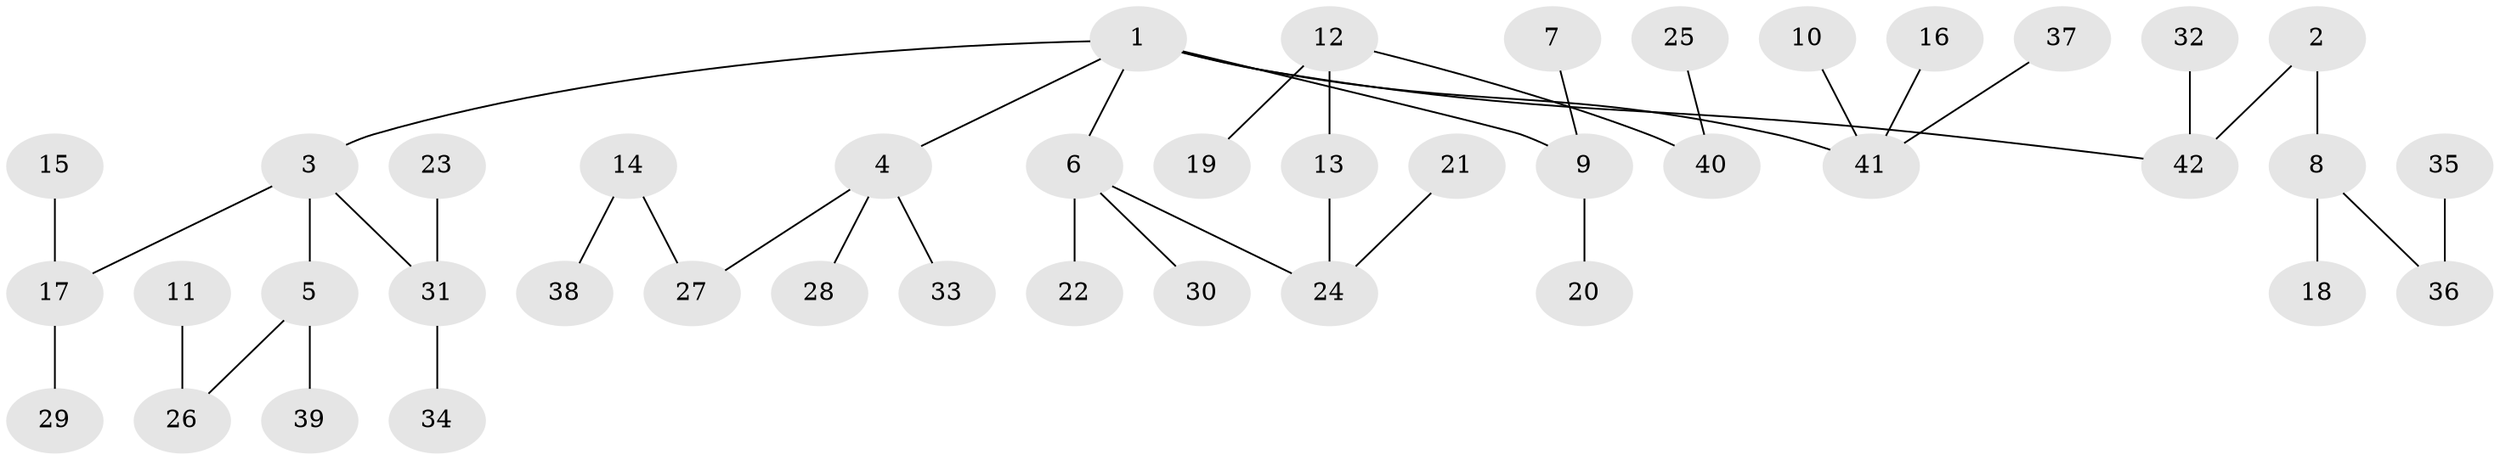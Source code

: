 // original degree distribution, {3: 0.1566265060240964, 6: 0.012048192771084338, 4: 0.0963855421686747, 5: 0.024096385542168676, 2: 0.21686746987951808, 1: 0.4939759036144578}
// Generated by graph-tools (version 1.1) at 2025/02/03/09/25 03:02:24]
// undirected, 42 vertices, 41 edges
graph export_dot {
graph [start="1"]
  node [color=gray90,style=filled];
  1;
  2;
  3;
  4;
  5;
  6;
  7;
  8;
  9;
  10;
  11;
  12;
  13;
  14;
  15;
  16;
  17;
  18;
  19;
  20;
  21;
  22;
  23;
  24;
  25;
  26;
  27;
  28;
  29;
  30;
  31;
  32;
  33;
  34;
  35;
  36;
  37;
  38;
  39;
  40;
  41;
  42;
  1 -- 3 [weight=1.0];
  1 -- 4 [weight=1.0];
  1 -- 6 [weight=1.0];
  1 -- 9 [weight=1.0];
  1 -- 41 [weight=1.0];
  1 -- 42 [weight=1.0];
  2 -- 8 [weight=1.0];
  2 -- 42 [weight=1.0];
  3 -- 5 [weight=1.0];
  3 -- 17 [weight=1.0];
  3 -- 31 [weight=1.0];
  4 -- 27 [weight=1.0];
  4 -- 28 [weight=1.0];
  4 -- 33 [weight=1.0];
  5 -- 26 [weight=1.0];
  5 -- 39 [weight=1.0];
  6 -- 22 [weight=1.0];
  6 -- 24 [weight=1.0];
  6 -- 30 [weight=1.0];
  7 -- 9 [weight=1.0];
  8 -- 18 [weight=1.0];
  8 -- 36 [weight=1.0];
  9 -- 20 [weight=1.0];
  10 -- 41 [weight=1.0];
  11 -- 26 [weight=1.0];
  12 -- 13 [weight=1.0];
  12 -- 19 [weight=1.0];
  12 -- 40 [weight=1.0];
  13 -- 24 [weight=1.0];
  14 -- 27 [weight=1.0];
  14 -- 38 [weight=1.0];
  15 -- 17 [weight=1.0];
  16 -- 41 [weight=1.0];
  17 -- 29 [weight=1.0];
  21 -- 24 [weight=1.0];
  23 -- 31 [weight=1.0];
  25 -- 40 [weight=1.0];
  31 -- 34 [weight=1.0];
  32 -- 42 [weight=1.0];
  35 -- 36 [weight=1.0];
  37 -- 41 [weight=1.0];
}
